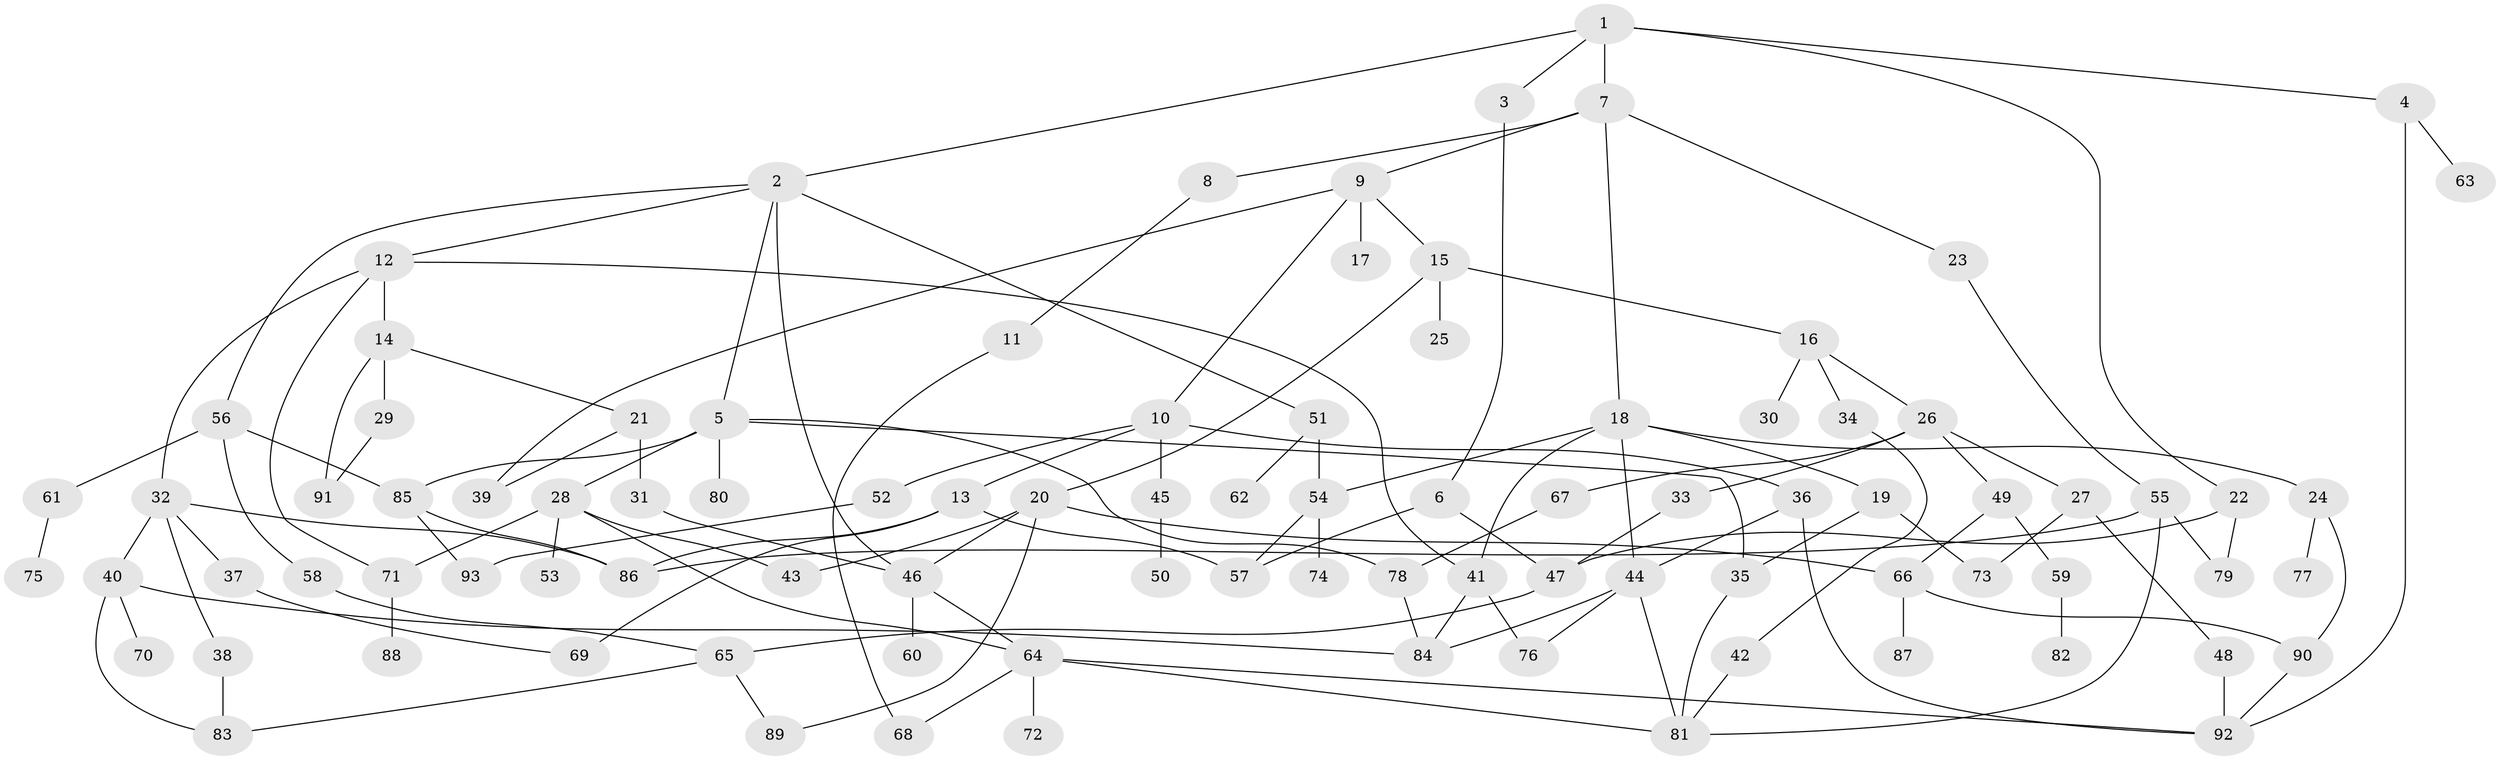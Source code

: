 // coarse degree distribution, {6: 0.06382978723404255, 2: 0.14893617021276595, 5: 0.2127659574468085, 4: 0.19148936170212766, 7: 0.0425531914893617, 3: 0.2127659574468085, 1: 0.1276595744680851}
// Generated by graph-tools (version 1.1) at 2025/48/03/04/25 22:48:55]
// undirected, 93 vertices, 135 edges
graph export_dot {
  node [color=gray90,style=filled];
  1;
  2;
  3;
  4;
  5;
  6;
  7;
  8;
  9;
  10;
  11;
  12;
  13;
  14;
  15;
  16;
  17;
  18;
  19;
  20;
  21;
  22;
  23;
  24;
  25;
  26;
  27;
  28;
  29;
  30;
  31;
  32;
  33;
  34;
  35;
  36;
  37;
  38;
  39;
  40;
  41;
  42;
  43;
  44;
  45;
  46;
  47;
  48;
  49;
  50;
  51;
  52;
  53;
  54;
  55;
  56;
  57;
  58;
  59;
  60;
  61;
  62;
  63;
  64;
  65;
  66;
  67;
  68;
  69;
  70;
  71;
  72;
  73;
  74;
  75;
  76;
  77;
  78;
  79;
  80;
  81;
  82;
  83;
  84;
  85;
  86;
  87;
  88;
  89;
  90;
  91;
  92;
  93;
  1 -- 2;
  1 -- 3;
  1 -- 4;
  1 -- 7;
  1 -- 22;
  2 -- 5;
  2 -- 12;
  2 -- 51;
  2 -- 56;
  2 -- 46;
  3 -- 6;
  4 -- 63;
  4 -- 92;
  5 -- 28;
  5 -- 80;
  5 -- 78;
  5 -- 85;
  5 -- 35;
  6 -- 57;
  6 -- 47;
  7 -- 8;
  7 -- 9;
  7 -- 18;
  7 -- 23;
  8 -- 11;
  9 -- 10;
  9 -- 15;
  9 -- 17;
  9 -- 39;
  10 -- 13;
  10 -- 36;
  10 -- 45;
  10 -- 52;
  11 -- 68;
  12 -- 14;
  12 -- 32;
  12 -- 41;
  12 -- 71;
  13 -- 57;
  13 -- 69;
  13 -- 86;
  14 -- 21;
  14 -- 29;
  14 -- 91;
  15 -- 16;
  15 -- 20;
  15 -- 25;
  16 -- 26;
  16 -- 30;
  16 -- 34;
  18 -- 19;
  18 -- 24;
  18 -- 41;
  18 -- 44;
  18 -- 54;
  19 -- 35;
  19 -- 73;
  20 -- 43;
  20 -- 66;
  20 -- 89;
  20 -- 46;
  21 -- 31;
  21 -- 39;
  22 -- 47;
  22 -- 79;
  23 -- 55;
  24 -- 77;
  24 -- 90;
  26 -- 27;
  26 -- 33;
  26 -- 49;
  26 -- 67;
  27 -- 48;
  27 -- 73;
  28 -- 53;
  28 -- 71;
  28 -- 43;
  28 -- 64;
  29 -- 91;
  31 -- 46;
  32 -- 37;
  32 -- 38;
  32 -- 40;
  32 -- 86;
  33 -- 47;
  34 -- 42;
  35 -- 81;
  36 -- 44;
  36 -- 92;
  37 -- 69;
  38 -- 83;
  40 -- 70;
  40 -- 84;
  40 -- 83;
  41 -- 84;
  41 -- 76;
  42 -- 81;
  44 -- 76;
  44 -- 81;
  44 -- 84;
  45 -- 50;
  46 -- 60;
  46 -- 64;
  47 -- 65;
  48 -- 92;
  49 -- 59;
  49 -- 66;
  51 -- 62;
  51 -- 54;
  52 -- 93;
  54 -- 74;
  54 -- 57;
  55 -- 86;
  55 -- 79;
  55 -- 81;
  56 -- 58;
  56 -- 61;
  56 -- 85;
  58 -- 65;
  59 -- 82;
  61 -- 75;
  64 -- 72;
  64 -- 92;
  64 -- 81;
  64 -- 68;
  65 -- 83;
  65 -- 89;
  66 -- 87;
  66 -- 90;
  67 -- 78;
  71 -- 88;
  78 -- 84;
  85 -- 93;
  85 -- 86;
  90 -- 92;
}
